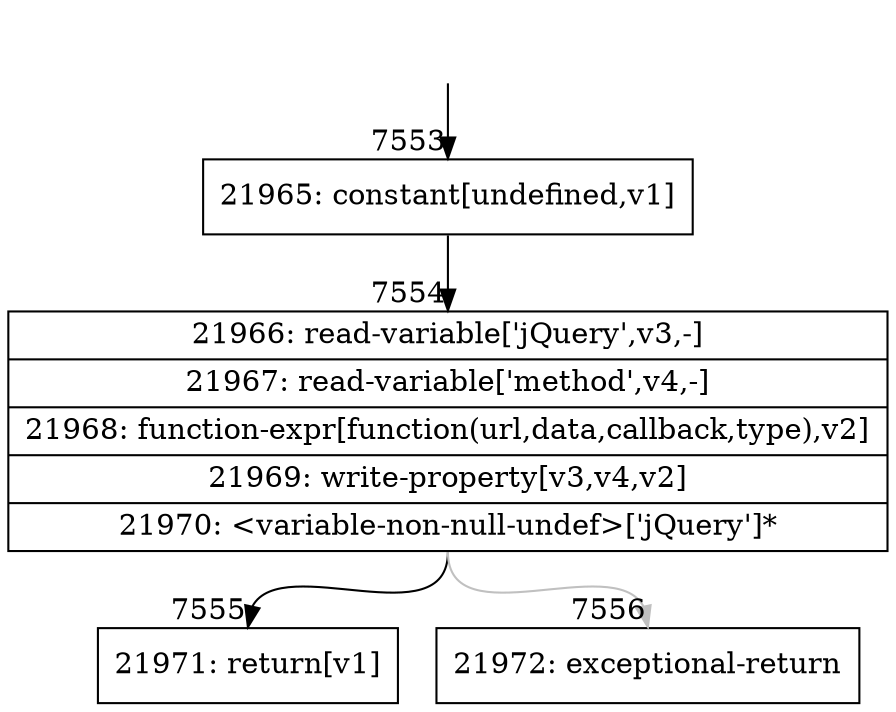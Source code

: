 digraph {
rankdir="TD"
BB_entry478[shape=none,label=""];
BB_entry478 -> BB7553 [tailport=s, headport=n, headlabel="    7553"]
BB7553 [shape=record label="{21965: constant[undefined,v1]}" ] 
BB7553 -> BB7554 [tailport=s, headport=n, headlabel="      7554"]
BB7554 [shape=record label="{21966: read-variable['jQuery',v3,-]|21967: read-variable['method',v4,-]|21968: function-expr[function(url,data,callback,type),v2]|21969: write-property[v3,v4,v2]|21970: \<variable-non-null-undef\>['jQuery']*}" ] 
BB7554 -> BB7555 [tailport=s, headport=n, headlabel="      7555"]
BB7554 -> BB7556 [tailport=s, headport=n, color=gray, headlabel="      7556"]
BB7555 [shape=record label="{21971: return[v1]}" ] 
BB7556 [shape=record label="{21972: exceptional-return}" ] 
}
